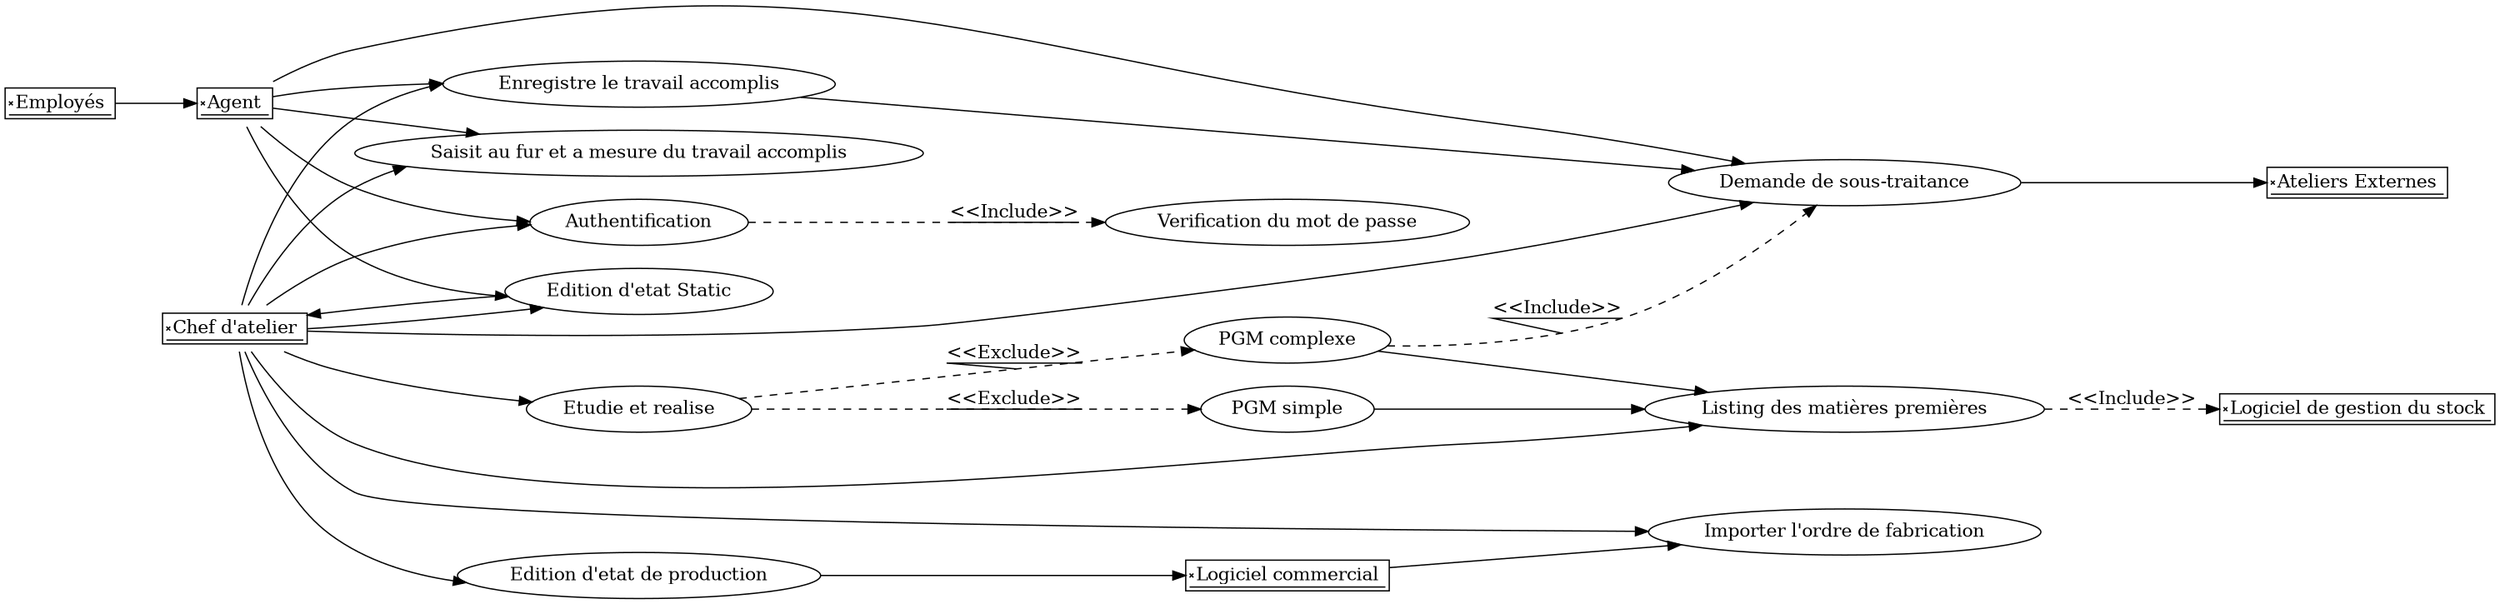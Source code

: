 digraph UseCaseDiagram {
    rankdir=LR;
    size="20";

    // Acteurs

    Chef [label="Chef d'atelier", shape=signature];
    LogicielCommercial [label="Logiciel commercial", shape=signature];
    LogicielStock [label="Logiciel de gestion du stock", shape=signature];
    AtelierExternes [label="Ateliers Externes", shape=signature];
    Agent [label="Agent", shape=signature];
    Employe [label="Employés", shape=signature];
  


    // Cas d'utilisation

    Importer [label="Importer l'ordre de fabrication", shape=ellipse];
    Suivis [label="Etudie et realise", shape=ellipse];
    PgmSimple [label="PGM simple", shape=ellipse];
    PgmComplexe [label="PGM complexe", shape=ellipse];
    Listing [label="Listing des matières premières", shape=ellipse];
    Soustraitance [label="Demande de sous-traitance", shape=ellipse];
    Saisie [label="Saisit au fur et a mesure du travail accomplis", shape=ellipse];
    Enregistre [label="Enregistre le travail accomplis", shape=ellipse];
    EtatdeProd [label="Edition d'etat de production", shape=ellipse];
    EtatStatic [label="Edition d'etat Static", shape=ellipse];
    Authentification [label="Authentification", shape=ellipse];
    MotdePasse [label="Verification du mot de passe", shape=ellipse];

    // Relations entre les acteurs et les cas d'utilisation
    LogicielCommercial -> Importer;
    Chef -> Importer;
    Chef -> Suivis;
    Suivis -> PgmSimple [label="<<Exclude>>" decorate=true style=dashed];
    Suivis -> PgmComplexe [label="<<Exclude>>" decorate=true style=dashed];
    PgmComplexe -> Soustraitance [label="<<Include>>" decorate=true style=dashed];
    Soustraitance -> AtelierExternes;
    PgmComplexe -> Listing;
    PgmSimple -> Listing;
    Chef -> Listing;
    Agent -> Soustraitance;
    Agent -> Saisie;
    Chef -> Saisie;
    Listing -> LogicielStock [label="<<Include>>" decorate=false style=dashed];
    Employe -> Agent;
    Chef -> EtatdeProd;
    Enregistre -> Soustraitance;
    Agent -> Enregistre;
    Chef -> Enregistre;
    Chef -> Soustraitance;
    Agent -> EtatStatic;
    Chef -> EtatStatic;
    Agent -> Authentification;
    Chef -> Authentification;
    Authentification -> MotdePasse [label="<<Include>>" decorate=true style=dashed];
    EtatStatic -> Chef;
    EtatdeProd -> LogicielCommercial;

    //[label="TEST" decorate=true style=dashed] pointiller type trait avec un texte sur la fleche
}
